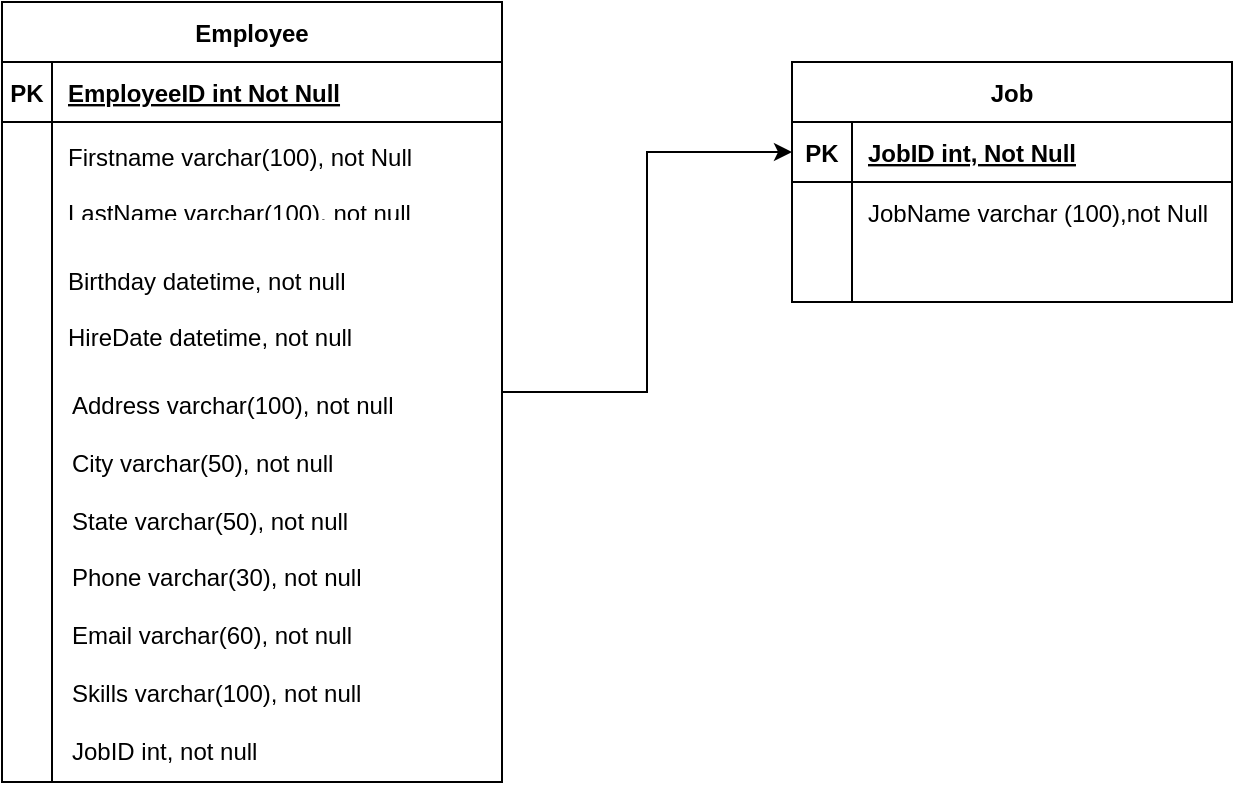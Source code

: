 <mxfile version="20.8.21" type="github">
  <diagram id="R2lEEEUBdFMjLlhIrx00" name="Page-1">
    <mxGraphModel dx="561" dy="517" grid="1" gridSize="10" guides="1" tooltips="1" connect="1" arrows="1" fold="1" page="1" pageScale="1" pageWidth="850" pageHeight="1100" math="0" shadow="0" extFonts="Permanent Marker^https://fonts.googleapis.com/css?family=Permanent+Marker">
      <root>
        <mxCell id="0" />
        <mxCell id="1" parent="0" />
        <mxCell id="RRE3IVf4h44ADHQb2cCj-65" style="edgeStyle=orthogonalEdgeStyle;rounded=0;orthogonalLoop=1;jettySize=auto;html=1;fontFamily=Helvetica;fontSize=12;fontColor=default;entryX=0;entryY=0.5;entryDx=0;entryDy=0;" edge="1" parent="1" source="RRE3IVf4h44ADHQb2cCj-2" target="RRE3IVf4h44ADHQb2cCj-25">
          <mxGeometry relative="1" as="geometry">
            <mxPoint x="540" y="230" as="targetPoint" />
          </mxGeometry>
        </mxCell>
        <mxCell id="RRE3IVf4h44ADHQb2cCj-2" value="Employee" style="shape=table;startSize=30;container=1;collapsible=1;childLayout=tableLayout;fixedRows=1;rowLines=0;fontStyle=1;align=center;resizeLast=1;" vertex="1" parent="1">
          <mxGeometry x="175" y="140" width="250" height="390" as="geometry">
            <mxRectangle x="190" y="160" width="100" height="30" as="alternateBounds" />
          </mxGeometry>
        </mxCell>
        <mxCell id="RRE3IVf4h44ADHQb2cCj-3" value="" style="shape=tableRow;horizontal=0;startSize=0;swimlaneHead=0;swimlaneBody=0;fillColor=none;collapsible=0;dropTarget=0;points=[[0,0.5],[1,0.5]];portConstraint=eastwest;top=0;left=0;right=0;bottom=1;" vertex="1" parent="RRE3IVf4h44ADHQb2cCj-2">
          <mxGeometry y="30" width="250" height="30" as="geometry" />
        </mxCell>
        <mxCell id="RRE3IVf4h44ADHQb2cCj-4" value="PK" style="shape=partialRectangle;connectable=0;fillColor=none;top=0;left=0;bottom=0;right=0;fontStyle=1;overflow=hidden;" vertex="1" parent="RRE3IVf4h44ADHQb2cCj-3">
          <mxGeometry width="25" height="30" as="geometry">
            <mxRectangle width="25" height="30" as="alternateBounds" />
          </mxGeometry>
        </mxCell>
        <mxCell id="RRE3IVf4h44ADHQb2cCj-5" value="EmployeeID int Not Null" style="shape=partialRectangle;connectable=0;fillColor=none;top=0;left=0;bottom=0;right=0;align=left;spacingLeft=6;fontStyle=5;overflow=hidden;" vertex="1" parent="RRE3IVf4h44ADHQb2cCj-3">
          <mxGeometry x="25" width="225" height="30" as="geometry">
            <mxRectangle width="225" height="30" as="alternateBounds" />
          </mxGeometry>
        </mxCell>
        <mxCell id="RRE3IVf4h44ADHQb2cCj-6" value="" style="shape=tableRow;horizontal=0;startSize=0;swimlaneHead=0;swimlaneBody=0;fillColor=none;collapsible=0;dropTarget=0;points=[[0,0.5],[1,0.5]];portConstraint=eastwest;top=0;left=0;right=0;bottom=0;" vertex="1" parent="RRE3IVf4h44ADHQb2cCj-2">
          <mxGeometry y="60" width="250" height="50" as="geometry" />
        </mxCell>
        <mxCell id="RRE3IVf4h44ADHQb2cCj-7" value="" style="shape=partialRectangle;connectable=0;fillColor=none;top=0;left=0;bottom=0;right=0;editable=1;overflow=hidden;" vertex="1" parent="RRE3IVf4h44ADHQb2cCj-6">
          <mxGeometry width="25" height="50" as="geometry">
            <mxRectangle width="25" height="50" as="alternateBounds" />
          </mxGeometry>
        </mxCell>
        <mxCell id="RRE3IVf4h44ADHQb2cCj-8" value="Firstname varchar(100), not Null&#xa;&#xa;LastName varchar(100), not null&#xa;" style="shape=partialRectangle;connectable=0;fillColor=none;top=0;left=0;bottom=0;right=0;align=left;spacingLeft=6;overflow=hidden;spacingTop=9;spacing=2;" vertex="1" parent="RRE3IVf4h44ADHQb2cCj-6">
          <mxGeometry x="25" width="225" height="50" as="geometry">
            <mxRectangle width="225" height="50" as="alternateBounds" />
          </mxGeometry>
        </mxCell>
        <mxCell id="RRE3IVf4h44ADHQb2cCj-12" value="" style="shape=tableRow;horizontal=0;startSize=0;swimlaneHead=0;swimlaneBody=0;fillColor=none;collapsible=0;dropTarget=0;points=[[0,0.5],[1,0.5]];portConstraint=eastwest;top=0;left=0;right=0;bottom=0;" vertex="1" parent="RRE3IVf4h44ADHQb2cCj-2">
          <mxGeometry y="110" width="250" height="20" as="geometry" />
        </mxCell>
        <mxCell id="RRE3IVf4h44ADHQb2cCj-13" value="" style="shape=partialRectangle;connectable=0;fillColor=none;top=0;left=0;bottom=0;right=0;editable=1;overflow=hidden;" vertex="1" parent="RRE3IVf4h44ADHQb2cCj-12">
          <mxGeometry width="25" height="20" as="geometry">
            <mxRectangle width="25" height="20" as="alternateBounds" />
          </mxGeometry>
        </mxCell>
        <mxCell id="RRE3IVf4h44ADHQb2cCj-14" value="" style="shape=partialRectangle;connectable=0;fillColor=none;top=0;left=0;bottom=0;right=0;align=left;spacingLeft=6;overflow=hidden;" vertex="1" parent="RRE3IVf4h44ADHQb2cCj-12">
          <mxGeometry x="25" width="225" height="20" as="geometry">
            <mxRectangle width="225" height="20" as="alternateBounds" />
          </mxGeometry>
        </mxCell>
        <mxCell id="RRE3IVf4h44ADHQb2cCj-9" value="" style="shape=tableRow;horizontal=0;startSize=0;swimlaneHead=0;swimlaneBody=0;fillColor=none;collapsible=0;dropTarget=0;points=[[0,0.5],[1,0.5]];portConstraint=eastwest;top=0;left=0;right=0;bottom=0;" vertex="1" parent="RRE3IVf4h44ADHQb2cCj-2">
          <mxGeometry y="130" width="250" height="60" as="geometry" />
        </mxCell>
        <mxCell id="RRE3IVf4h44ADHQb2cCj-10" value="" style="shape=partialRectangle;connectable=0;fillColor=none;top=0;left=0;bottom=0;right=0;editable=1;overflow=hidden;" vertex="1" parent="RRE3IVf4h44ADHQb2cCj-9">
          <mxGeometry width="25" height="60" as="geometry">
            <mxRectangle width="25" height="60" as="alternateBounds" />
          </mxGeometry>
        </mxCell>
        <mxCell id="RRE3IVf4h44ADHQb2cCj-11" value="Birthday datetime, not null&#xa;&#xa;HireDate datetime, not null&#xa;" style="shape=partialRectangle;connectable=0;fillColor=none;top=0;left=0;bottom=0;right=0;align=left;spacingLeft=6;overflow=hidden;" vertex="1" parent="RRE3IVf4h44ADHQb2cCj-9">
          <mxGeometry x="25" width="225" height="60" as="geometry">
            <mxRectangle width="225" height="60" as="alternateBounds" />
          </mxGeometry>
        </mxCell>
        <mxCell id="RRE3IVf4h44ADHQb2cCj-16" value="Address varchar(100), not null&#xa;&#xa;City varchar(50), not null&#xa;&#xa;State varchar(50), not null&#xa;&#xa;Phone varchar(30), not null&#xa;&#xa;Email varchar(60), not null&#xa;&#xa;Skills varchar(100), not null&#xa;&#xa;JobID int, not null&#xa;&#xa;" style="shape=partialRectangle;connectable=0;fillColor=none;top=0;left=1;bottom=0;right=0;align=left;spacingLeft=6;overflow=hidden;verticalAlign=bottom;labelBackgroundColor=none;labelBorderColor=none;fontColor=default;whiteSpace=wrap;spacingTop=2;spacing=4;" vertex="1" parent="1">
          <mxGeometry x="200" y="329" width="230" height="201" as="geometry">
            <mxRectangle width="230" height="30" as="alternateBounds" />
          </mxGeometry>
        </mxCell>
        <mxCell id="RRE3IVf4h44ADHQb2cCj-24" value="Job" style="shape=table;startSize=30;container=1;collapsible=1;childLayout=tableLayout;fixedRows=1;rowLines=0;fontStyle=1;align=center;resizeLast=1;strokeColor=default;fontFamily=Helvetica;fontSize=12;fontColor=default;fillColor=none;" vertex="1" parent="1">
          <mxGeometry x="570" y="170" width="220" height="120" as="geometry" />
        </mxCell>
        <mxCell id="RRE3IVf4h44ADHQb2cCj-25" value="" style="shape=tableRow;horizontal=0;startSize=0;swimlaneHead=0;swimlaneBody=0;fillColor=none;collapsible=0;dropTarget=0;points=[[0,0.5],[1,0.5]];portConstraint=eastwest;top=0;left=0;right=0;bottom=1;strokeColor=default;fontFamily=Helvetica;fontSize=12;fontColor=default;" vertex="1" parent="RRE3IVf4h44ADHQb2cCj-24">
          <mxGeometry y="30" width="220" height="30" as="geometry" />
        </mxCell>
        <mxCell id="RRE3IVf4h44ADHQb2cCj-26" value="PK" style="shape=partialRectangle;connectable=0;fillColor=none;top=0;left=0;bottom=0;right=0;fontStyle=1;overflow=hidden;strokeColor=default;fontFamily=Helvetica;fontSize=12;fontColor=default;" vertex="1" parent="RRE3IVf4h44ADHQb2cCj-25">
          <mxGeometry width="30" height="30" as="geometry">
            <mxRectangle width="30" height="30" as="alternateBounds" />
          </mxGeometry>
        </mxCell>
        <mxCell id="RRE3IVf4h44ADHQb2cCj-27" value="JobID int, Not Null" style="shape=partialRectangle;connectable=0;fillColor=none;top=0;left=0;bottom=0;right=0;align=left;spacingLeft=6;fontStyle=5;overflow=hidden;strokeColor=default;fontFamily=Helvetica;fontSize=12;fontColor=default;" vertex="1" parent="RRE3IVf4h44ADHQb2cCj-25">
          <mxGeometry x="30" width="190" height="30" as="geometry">
            <mxRectangle width="190" height="30" as="alternateBounds" />
          </mxGeometry>
        </mxCell>
        <mxCell id="RRE3IVf4h44ADHQb2cCj-28" value="" style="shape=tableRow;horizontal=0;startSize=0;swimlaneHead=0;swimlaneBody=0;fillColor=none;collapsible=0;dropTarget=0;points=[[0,0.5],[1,0.5]];portConstraint=eastwest;top=0;left=0;right=0;bottom=0;strokeColor=default;fontFamily=Helvetica;fontSize=12;fontColor=default;" vertex="1" parent="RRE3IVf4h44ADHQb2cCj-24">
          <mxGeometry y="60" width="220" height="30" as="geometry" />
        </mxCell>
        <mxCell id="RRE3IVf4h44ADHQb2cCj-29" value="" style="shape=partialRectangle;connectable=0;fillColor=none;top=0;left=0;bottom=0;right=0;editable=1;overflow=hidden;strokeColor=default;fontFamily=Helvetica;fontSize=12;fontColor=default;" vertex="1" parent="RRE3IVf4h44ADHQb2cCj-28">
          <mxGeometry width="30" height="30" as="geometry">
            <mxRectangle width="30" height="30" as="alternateBounds" />
          </mxGeometry>
        </mxCell>
        <mxCell id="RRE3IVf4h44ADHQb2cCj-30" value="JobName varchar (100),not Null" style="shape=partialRectangle;connectable=0;fillColor=none;top=0;left=0;bottom=0;right=0;align=left;spacingLeft=6;overflow=hidden;strokeColor=default;fontFamily=Helvetica;fontSize=12;fontColor=default;" vertex="1" parent="RRE3IVf4h44ADHQb2cCj-28">
          <mxGeometry x="30" width="190" height="30" as="geometry">
            <mxRectangle width="190" height="30" as="alternateBounds" />
          </mxGeometry>
        </mxCell>
        <mxCell id="RRE3IVf4h44ADHQb2cCj-31" value="" style="shape=tableRow;horizontal=0;startSize=0;swimlaneHead=0;swimlaneBody=0;fillColor=none;collapsible=0;dropTarget=0;points=[[0,0.5],[1,0.5]];portConstraint=eastwest;top=0;left=0;right=0;bottom=0;strokeColor=default;fontFamily=Helvetica;fontSize=12;fontColor=default;" vertex="1" parent="RRE3IVf4h44ADHQb2cCj-24">
          <mxGeometry y="90" width="220" height="30" as="geometry" />
        </mxCell>
        <mxCell id="RRE3IVf4h44ADHQb2cCj-32" value="" style="shape=partialRectangle;connectable=0;fillColor=none;top=0;left=0;bottom=0;right=0;editable=1;overflow=hidden;strokeColor=default;fontFamily=Helvetica;fontSize=12;fontColor=default;" vertex="1" parent="RRE3IVf4h44ADHQb2cCj-31">
          <mxGeometry width="30" height="30" as="geometry">
            <mxRectangle width="30" height="30" as="alternateBounds" />
          </mxGeometry>
        </mxCell>
        <mxCell id="RRE3IVf4h44ADHQb2cCj-33" value="" style="shape=partialRectangle;connectable=0;fillColor=none;top=0;left=0;bottom=0;right=0;align=left;spacingLeft=6;overflow=hidden;strokeColor=default;fontFamily=Helvetica;fontSize=12;fontColor=default;" vertex="1" parent="RRE3IVf4h44ADHQb2cCj-31">
          <mxGeometry x="30" width="190" height="30" as="geometry">
            <mxRectangle width="190" height="30" as="alternateBounds" />
          </mxGeometry>
        </mxCell>
      </root>
    </mxGraphModel>
  </diagram>
</mxfile>
